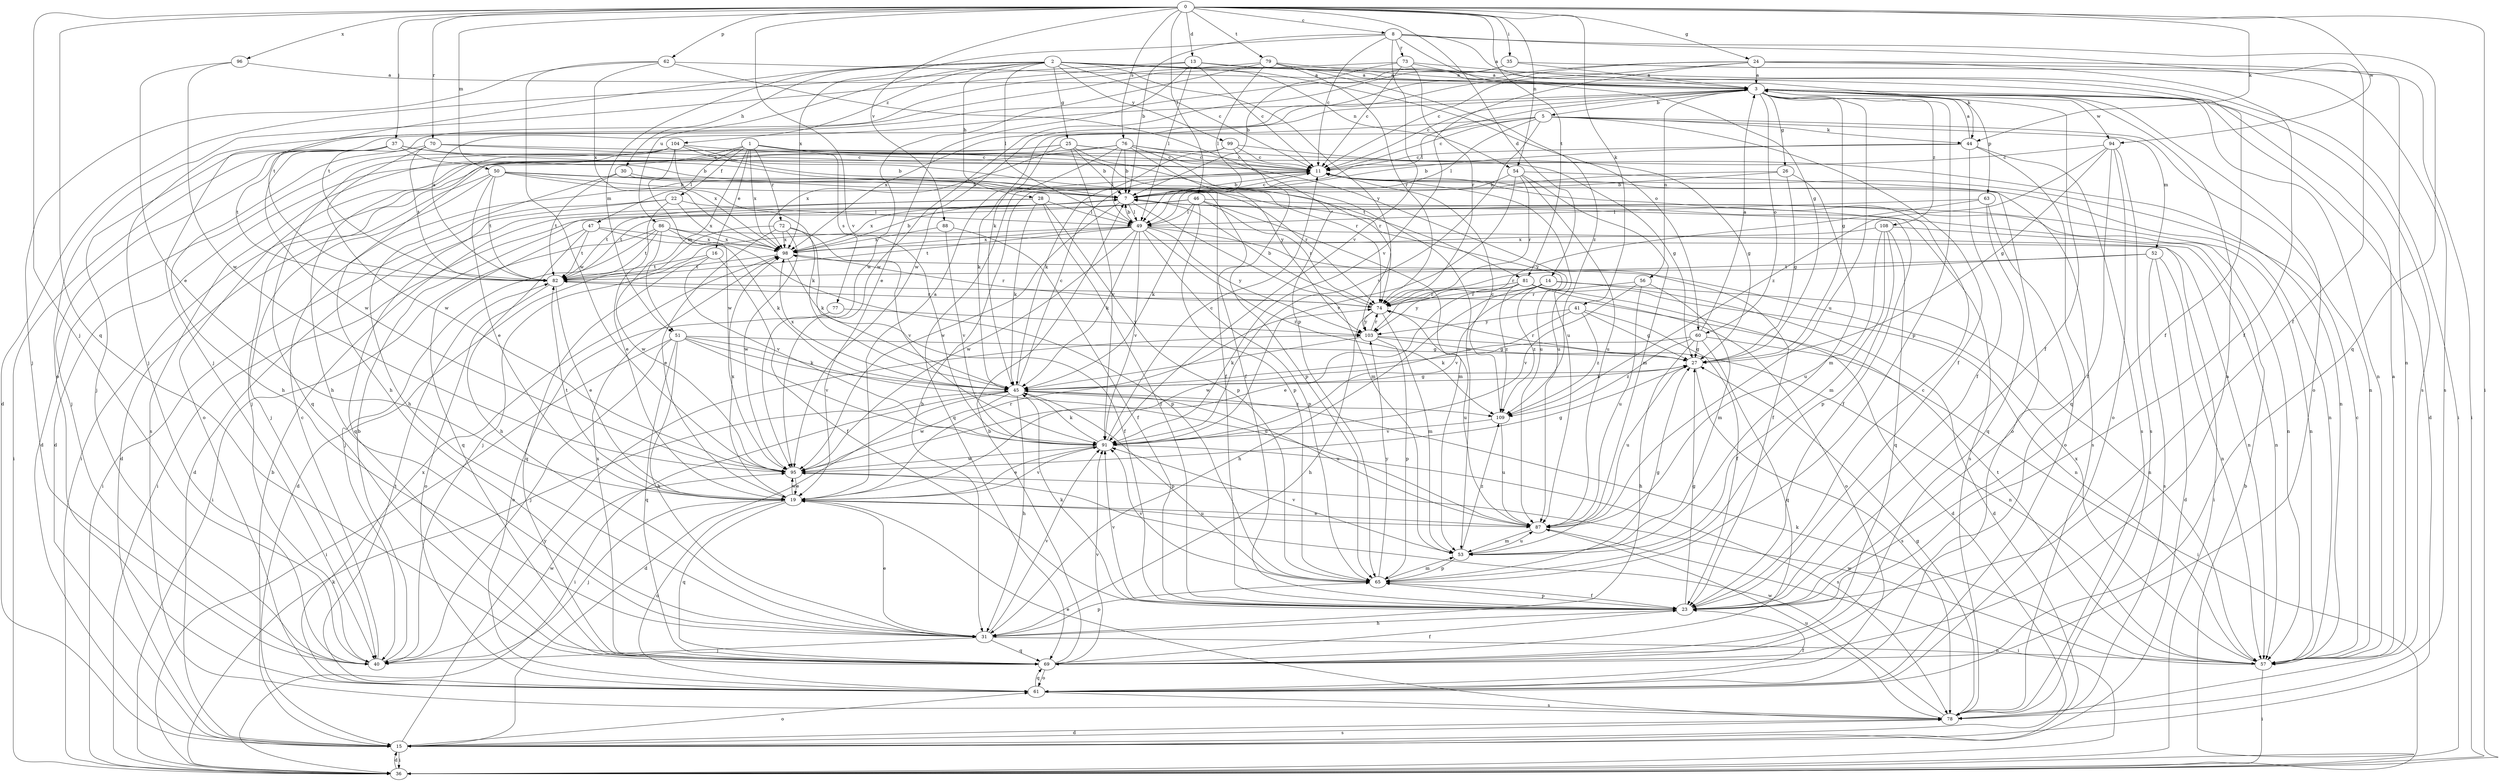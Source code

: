 strict digraph  {
0;
1;
2;
3;
5;
7;
8;
11;
13;
14;
15;
16;
19;
22;
23;
24;
25;
26;
27;
28;
30;
31;
35;
36;
37;
40;
41;
44;
45;
46;
47;
49;
50;
51;
52;
53;
54;
56;
57;
60;
61;
62;
63;
65;
69;
70;
72;
73;
74;
76;
77;
78;
79;
81;
82;
86;
87;
88;
91;
94;
95;
96;
98;
99;
103;
104;
108;
109;
0 -> 8  [label=c];
0 -> 13  [label=d];
0 -> 14  [label=d];
0 -> 24  [label=g];
0 -> 35  [label=i];
0 -> 36  [label=i];
0 -> 37  [label=j];
0 -> 40  [label=j];
0 -> 41  [label=k];
0 -> 44  [label=k];
0 -> 46  [label=l];
0 -> 50  [label=m];
0 -> 54  [label=n];
0 -> 62  [label=p];
0 -> 69  [label=q];
0 -> 70  [label=r];
0 -> 76  [label=s];
0 -> 79  [label=t];
0 -> 81  [label=t];
0 -> 88  [label=v];
0 -> 91  [label=v];
0 -> 94  [label=w];
0 -> 96  [label=x];
1 -> 11  [label=c];
1 -> 16  [label=e];
1 -> 22  [label=f];
1 -> 47  [label=l];
1 -> 51  [label=m];
1 -> 72  [label=r];
1 -> 77  [label=s];
1 -> 78  [label=s];
1 -> 81  [label=t];
1 -> 98  [label=x];
2 -> 3  [label=a];
2 -> 11  [label=c];
2 -> 25  [label=g];
2 -> 28  [label=h];
2 -> 30  [label=h];
2 -> 44  [label=k];
2 -> 49  [label=l];
2 -> 51  [label=m];
2 -> 54  [label=n];
2 -> 60  [label=o];
2 -> 82  [label=t];
2 -> 86  [label=u];
2 -> 99  [label=y];
2 -> 103  [label=y];
2 -> 104  [label=z];
3 -> 5  [label=b];
3 -> 11  [label=c];
3 -> 15  [label=d];
3 -> 23  [label=f];
3 -> 26  [label=g];
3 -> 27  [label=g];
3 -> 49  [label=l];
3 -> 56  [label=n];
3 -> 57  [label=n];
3 -> 60  [label=o];
3 -> 61  [label=o];
3 -> 63  [label=p];
3 -> 65  [label=p];
3 -> 87  [label=u];
3 -> 94  [label=w];
3 -> 108  [label=z];
5 -> 11  [label=c];
5 -> 23  [label=f];
5 -> 40  [label=j];
5 -> 44  [label=k];
5 -> 49  [label=l];
5 -> 52  [label=m];
5 -> 57  [label=n];
5 -> 91  [label=v];
5 -> 98  [label=x];
7 -> 11  [label=c];
7 -> 23  [label=f];
7 -> 49  [label=l];
7 -> 53  [label=m];
7 -> 57  [label=n];
7 -> 78  [label=s];
7 -> 95  [label=w];
7 -> 98  [label=x];
8 -> 3  [label=a];
8 -> 7  [label=b];
8 -> 11  [label=c];
8 -> 23  [label=f];
8 -> 27  [label=g];
8 -> 69  [label=q];
8 -> 73  [label=r];
8 -> 91  [label=v];
8 -> 98  [label=x];
11 -> 7  [label=b];
11 -> 57  [label=n];
11 -> 69  [label=q];
11 -> 78  [label=s];
11 -> 87  [label=u];
13 -> 3  [label=a];
13 -> 11  [label=c];
13 -> 15  [label=d];
13 -> 19  [label=e];
13 -> 36  [label=i];
13 -> 49  [label=l];
13 -> 61  [label=o];
13 -> 78  [label=s];
14 -> 15  [label=d];
14 -> 31  [label=h];
14 -> 57  [label=n];
14 -> 74  [label=r];
14 -> 91  [label=v];
14 -> 109  [label=z];
15 -> 7  [label=b];
15 -> 36  [label=i];
15 -> 61  [label=o];
15 -> 78  [label=s];
15 -> 103  [label=y];
16 -> 23  [label=f];
16 -> 69  [label=q];
16 -> 82  [label=t];
16 -> 91  [label=v];
19 -> 3  [label=a];
19 -> 40  [label=j];
19 -> 61  [label=o];
19 -> 69  [label=q];
19 -> 74  [label=r];
19 -> 82  [label=t];
19 -> 87  [label=u];
19 -> 91  [label=v];
19 -> 95  [label=w];
19 -> 98  [label=x];
22 -> 19  [label=e];
22 -> 36  [label=i];
22 -> 49  [label=l];
22 -> 69  [label=q];
22 -> 98  [label=x];
23 -> 11  [label=c];
23 -> 27  [label=g];
23 -> 31  [label=h];
23 -> 45  [label=k];
23 -> 65  [label=p];
23 -> 91  [label=v];
24 -> 3  [label=a];
24 -> 11  [label=c];
24 -> 23  [label=f];
24 -> 36  [label=i];
24 -> 45  [label=k];
24 -> 57  [label=n];
24 -> 91  [label=v];
24 -> 95  [label=w];
25 -> 7  [label=b];
25 -> 11  [label=c];
25 -> 15  [label=d];
25 -> 31  [label=h];
25 -> 53  [label=m];
25 -> 87  [label=u];
25 -> 91  [label=v];
25 -> 98  [label=x];
26 -> 7  [label=b];
26 -> 27  [label=g];
26 -> 31  [label=h];
26 -> 53  [label=m];
27 -> 45  [label=k];
27 -> 74  [label=r];
27 -> 78  [label=s];
27 -> 87  [label=u];
28 -> 15  [label=d];
28 -> 23  [label=f];
28 -> 45  [label=k];
28 -> 49  [label=l];
28 -> 65  [label=p];
28 -> 82  [label=t];
30 -> 7  [label=b];
30 -> 31  [label=h];
30 -> 74  [label=r];
30 -> 82  [label=t];
31 -> 19  [label=e];
31 -> 40  [label=j];
31 -> 57  [label=n];
31 -> 65  [label=p];
31 -> 69  [label=q];
31 -> 91  [label=v];
35 -> 3  [label=a];
35 -> 40  [label=j];
35 -> 78  [label=s];
35 -> 95  [label=w];
36 -> 7  [label=b];
36 -> 15  [label=d];
36 -> 45  [label=k];
37 -> 7  [label=b];
37 -> 11  [label=c];
37 -> 36  [label=i];
37 -> 40  [label=j];
37 -> 82  [label=t];
37 -> 95  [label=w];
37 -> 103  [label=y];
40 -> 7  [label=b];
40 -> 11  [label=c];
40 -> 95  [label=w];
41 -> 23  [label=f];
41 -> 27  [label=g];
41 -> 95  [label=w];
41 -> 103  [label=y];
41 -> 109  [label=z];
44 -> 3  [label=a];
44 -> 7  [label=b];
44 -> 11  [label=c];
44 -> 23  [label=f];
44 -> 69  [label=q];
44 -> 78  [label=s];
45 -> 11  [label=c];
45 -> 15  [label=d];
45 -> 27  [label=g];
45 -> 31  [label=h];
45 -> 36  [label=i];
45 -> 65  [label=p];
45 -> 87  [label=u];
45 -> 95  [label=w];
45 -> 98  [label=x];
45 -> 109  [label=z];
46 -> 36  [label=i];
46 -> 45  [label=k];
46 -> 49  [label=l];
46 -> 53  [label=m];
46 -> 57  [label=n];
46 -> 65  [label=p];
46 -> 74  [label=r];
46 -> 82  [label=t];
47 -> 31  [label=h];
47 -> 45  [label=k];
47 -> 69  [label=q];
47 -> 82  [label=t];
47 -> 98  [label=x];
49 -> 7  [label=b];
49 -> 23  [label=f];
49 -> 36  [label=i];
49 -> 40  [label=j];
49 -> 45  [label=k];
49 -> 65  [label=p];
49 -> 82  [label=t];
49 -> 91  [label=v];
49 -> 95  [label=w];
49 -> 98  [label=x];
49 -> 103  [label=y];
49 -> 109  [label=z];
50 -> 7  [label=b];
50 -> 15  [label=d];
50 -> 19  [label=e];
50 -> 40  [label=j];
50 -> 45  [label=k];
50 -> 65  [label=p];
50 -> 82  [label=t];
50 -> 87  [label=u];
51 -> 27  [label=g];
51 -> 31  [label=h];
51 -> 36  [label=i];
51 -> 40  [label=j];
51 -> 45  [label=k];
51 -> 69  [label=q];
51 -> 87  [label=u];
51 -> 91  [label=v];
52 -> 15  [label=d];
52 -> 57  [label=n];
52 -> 74  [label=r];
52 -> 78  [label=s];
52 -> 82  [label=t];
53 -> 65  [label=p];
53 -> 87  [label=u];
53 -> 91  [label=v];
53 -> 109  [label=z];
54 -> 7  [label=b];
54 -> 53  [label=m];
54 -> 61  [label=o];
54 -> 74  [label=r];
54 -> 87  [label=u];
54 -> 91  [label=v];
56 -> 53  [label=m];
56 -> 74  [label=r];
56 -> 87  [label=u];
56 -> 91  [label=v];
57 -> 3  [label=a];
57 -> 11  [label=c];
57 -> 36  [label=i];
57 -> 45  [label=k];
57 -> 82  [label=t];
57 -> 95  [label=w];
57 -> 98  [label=x];
60 -> 3  [label=a];
60 -> 27  [label=g];
60 -> 31  [label=h];
60 -> 36  [label=i];
60 -> 45  [label=k];
60 -> 69  [label=q];
60 -> 109  [label=z];
61 -> 23  [label=f];
61 -> 69  [label=q];
61 -> 78  [label=s];
61 -> 82  [label=t];
61 -> 98  [label=x];
62 -> 3  [label=a];
62 -> 40  [label=j];
62 -> 65  [label=p];
62 -> 95  [label=w];
62 -> 98  [label=x];
63 -> 49  [label=l];
63 -> 61  [label=o];
63 -> 69  [label=q];
63 -> 103  [label=y];
65 -> 23  [label=f];
65 -> 27  [label=g];
65 -> 53  [label=m];
65 -> 91  [label=v];
65 -> 103  [label=y];
69 -> 3  [label=a];
69 -> 7  [label=b];
69 -> 23  [label=f];
69 -> 61  [label=o];
69 -> 91  [label=v];
69 -> 98  [label=x];
70 -> 11  [label=c];
70 -> 27  [label=g];
70 -> 31  [label=h];
70 -> 82  [label=t];
70 -> 95  [label=w];
72 -> 15  [label=d];
72 -> 19  [label=e];
72 -> 45  [label=k];
72 -> 91  [label=v];
72 -> 95  [label=w];
72 -> 98  [label=x];
73 -> 3  [label=a];
73 -> 7  [label=b];
73 -> 11  [label=c];
73 -> 23  [label=f];
73 -> 40  [label=j];
73 -> 74  [label=r];
74 -> 7  [label=b];
74 -> 31  [label=h];
74 -> 53  [label=m];
74 -> 87  [label=u];
74 -> 103  [label=y];
76 -> 7  [label=b];
76 -> 11  [label=c];
76 -> 23  [label=f];
76 -> 40  [label=j];
76 -> 45  [label=k];
76 -> 49  [label=l];
76 -> 57  [label=n];
76 -> 61  [label=o];
76 -> 74  [label=r];
77 -> 61  [label=o];
77 -> 103  [label=y];
78 -> 15  [label=d];
78 -> 19  [label=e];
78 -> 27  [label=g];
78 -> 87  [label=u];
78 -> 95  [label=w];
79 -> 3  [label=a];
79 -> 49  [label=l];
79 -> 74  [label=r];
79 -> 82  [label=t];
79 -> 95  [label=w];
79 -> 109  [label=z];
81 -> 15  [label=d];
81 -> 19  [label=e];
81 -> 57  [label=n];
81 -> 61  [label=o];
81 -> 74  [label=r];
81 -> 103  [label=y];
81 -> 109  [label=z];
82 -> 3  [label=a];
82 -> 19  [label=e];
82 -> 61  [label=o];
82 -> 74  [label=r];
86 -> 36  [label=i];
86 -> 40  [label=j];
86 -> 57  [label=n];
86 -> 65  [label=p];
86 -> 82  [label=t];
86 -> 95  [label=w];
86 -> 98  [label=x];
87 -> 19  [label=e];
87 -> 36  [label=i];
87 -> 53  [label=m];
88 -> 23  [label=f];
88 -> 91  [label=v];
88 -> 98  [label=x];
91 -> 11  [label=c];
91 -> 19  [label=e];
91 -> 45  [label=k];
91 -> 78  [label=s];
91 -> 95  [label=w];
94 -> 11  [label=c];
94 -> 23  [label=f];
94 -> 27  [label=g];
94 -> 61  [label=o];
94 -> 78  [label=s];
94 -> 109  [label=z];
95 -> 19  [label=e];
95 -> 27  [label=g];
96 -> 3  [label=a];
96 -> 19  [label=e];
96 -> 95  [label=w];
98 -> 7  [label=b];
98 -> 23  [label=f];
98 -> 74  [label=r];
98 -> 82  [label=t];
99 -> 11  [label=c];
99 -> 23  [label=f];
99 -> 27  [label=g];
99 -> 36  [label=i];
99 -> 45  [label=k];
103 -> 27  [label=g];
103 -> 45  [label=k];
103 -> 57  [label=n];
103 -> 65  [label=p];
103 -> 74  [label=r];
104 -> 7  [label=b];
104 -> 11  [label=c];
104 -> 15  [label=d];
104 -> 31  [label=h];
104 -> 69  [label=q];
104 -> 74  [label=r];
104 -> 95  [label=w];
104 -> 98  [label=x];
108 -> 53  [label=m];
108 -> 57  [label=n];
108 -> 65  [label=p];
108 -> 69  [label=q];
108 -> 87  [label=u];
108 -> 98  [label=x];
109 -> 11  [label=c];
109 -> 87  [label=u];
109 -> 91  [label=v];
}
